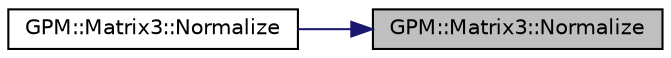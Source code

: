 digraph "GPM::Matrix3::Normalize"
{
 // INTERACTIVE_SVG=YES
 // LATEX_PDF_SIZE
  edge [fontname="Helvetica",fontsize="10",labelfontname="Helvetica",labelfontsize="10"];
  node [fontname="Helvetica",fontsize="10",shape=record];
  rankdir="RL";
  Node124 [label="GPM::Matrix3::Normalize",height=0.2,width=0.4,color="black", fillcolor="grey75", style="filled", fontcolor="black",tooltip="Returns this matrix with a magnitude of 1."];
  Node124 -> Node125 [dir="back",color="midnightblue",fontsize="10",style="solid",fontname="Helvetica"];
  Node125 [label="GPM::Matrix3::Normalize",height=0.2,width=0.4,color="black", fillcolor="white", style="filled",URL="$struct_g_p_m_1_1_matrix3.html#a0d9c09ba078bb55bae080613175cff42",tooltip="Returns this matrix with a magnitude of 1."];
}
